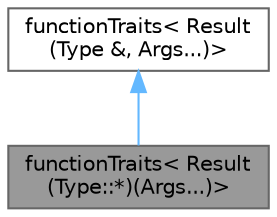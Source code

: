 digraph "functionTraits&lt; Result(Type::*)(Args...)&gt;"
{
 // LATEX_PDF_SIZE
  bgcolor="transparent";
  edge [fontname=Helvetica,fontsize=10,labelfontname=Helvetica,labelfontsize=10];
  node [fontname=Helvetica,fontsize=10,shape=box,height=0.2,width=0.4];
  Node1 [id="Node000001",label="functionTraits\< Result\l(Type::*)(Args...)\>",height=0.2,width=0.4,color="gray40", fillcolor="grey60", style="filled", fontcolor="black",tooltip="成员函数的 functionTraits 特化。"];
  Node2 -> Node1 [id="edge1_Node000001_Node000002",dir="back",color="steelblue1",style="solid",tooltip=" "];
  Node2 [id="Node000002",label="functionTraits\< Result\l(Type &, Args...)\>",height=0.2,width=0.4,color="gray40", fillcolor="white", style="filled",URL="$struct_async_1_1function_traits.html",tooltip=" "];
}
